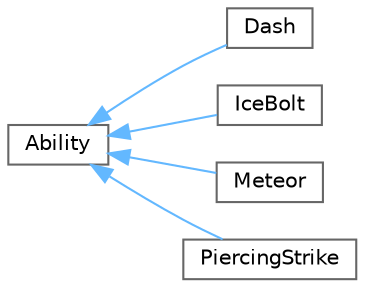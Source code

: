 digraph "Graphical Class Hierarchy"
{
 // LATEX_PDF_SIZE
  bgcolor="transparent";
  edge [fontname=Helvetica,fontsize=10,labelfontname=Helvetica,labelfontsize=10];
  node [fontname=Helvetica,fontsize=10,shape=box,height=0.2,width=0.4];
  rankdir="LR";
  Node0 [label="Ability",height=0.2,width=0.4,color="grey40", fillcolor="white", style="filled",URL="$class_ability.html",tooltip="A base ability class, designed to be inherited and provided with functionality"];
  Node0 -> Node1 [dir="back",color="steelblue1",style="solid"];
  Node1 [label="Dash",height=0.2,width=0.4,color="grey40", fillcolor="white", style="filled",URL="$class_dash.html",tooltip="Applies a force to the player in the mouse direction and makes the player briefly invincible"];
  Node0 -> Node2 [dir="back",color="steelblue1",style="solid"];
  Node2 [label="IceBolt",height=0.2,width=0.4,color="grey40", fillcolor="white", style="filled",URL="$class_ice_bolt.html",tooltip="Fires an ice projectile that hits the first target ONLY"];
  Node0 -> Node3 [dir="back",color="steelblue1",style="solid"];
  Node3 [label="Meteor",height=0.2,width=0.4,color="grey40", fillcolor="white", style="filled",URL="$class_meteor.html",tooltip=" "];
  Node0 -> Node4 [dir="back",color="steelblue1",style="solid"];
  Node4 [label="PiercingStrike",height=0.2,width=0.4,color="grey40", fillcolor="white", style="filled",URL="$class_piercing_strike.html",tooltip=" "];
}
